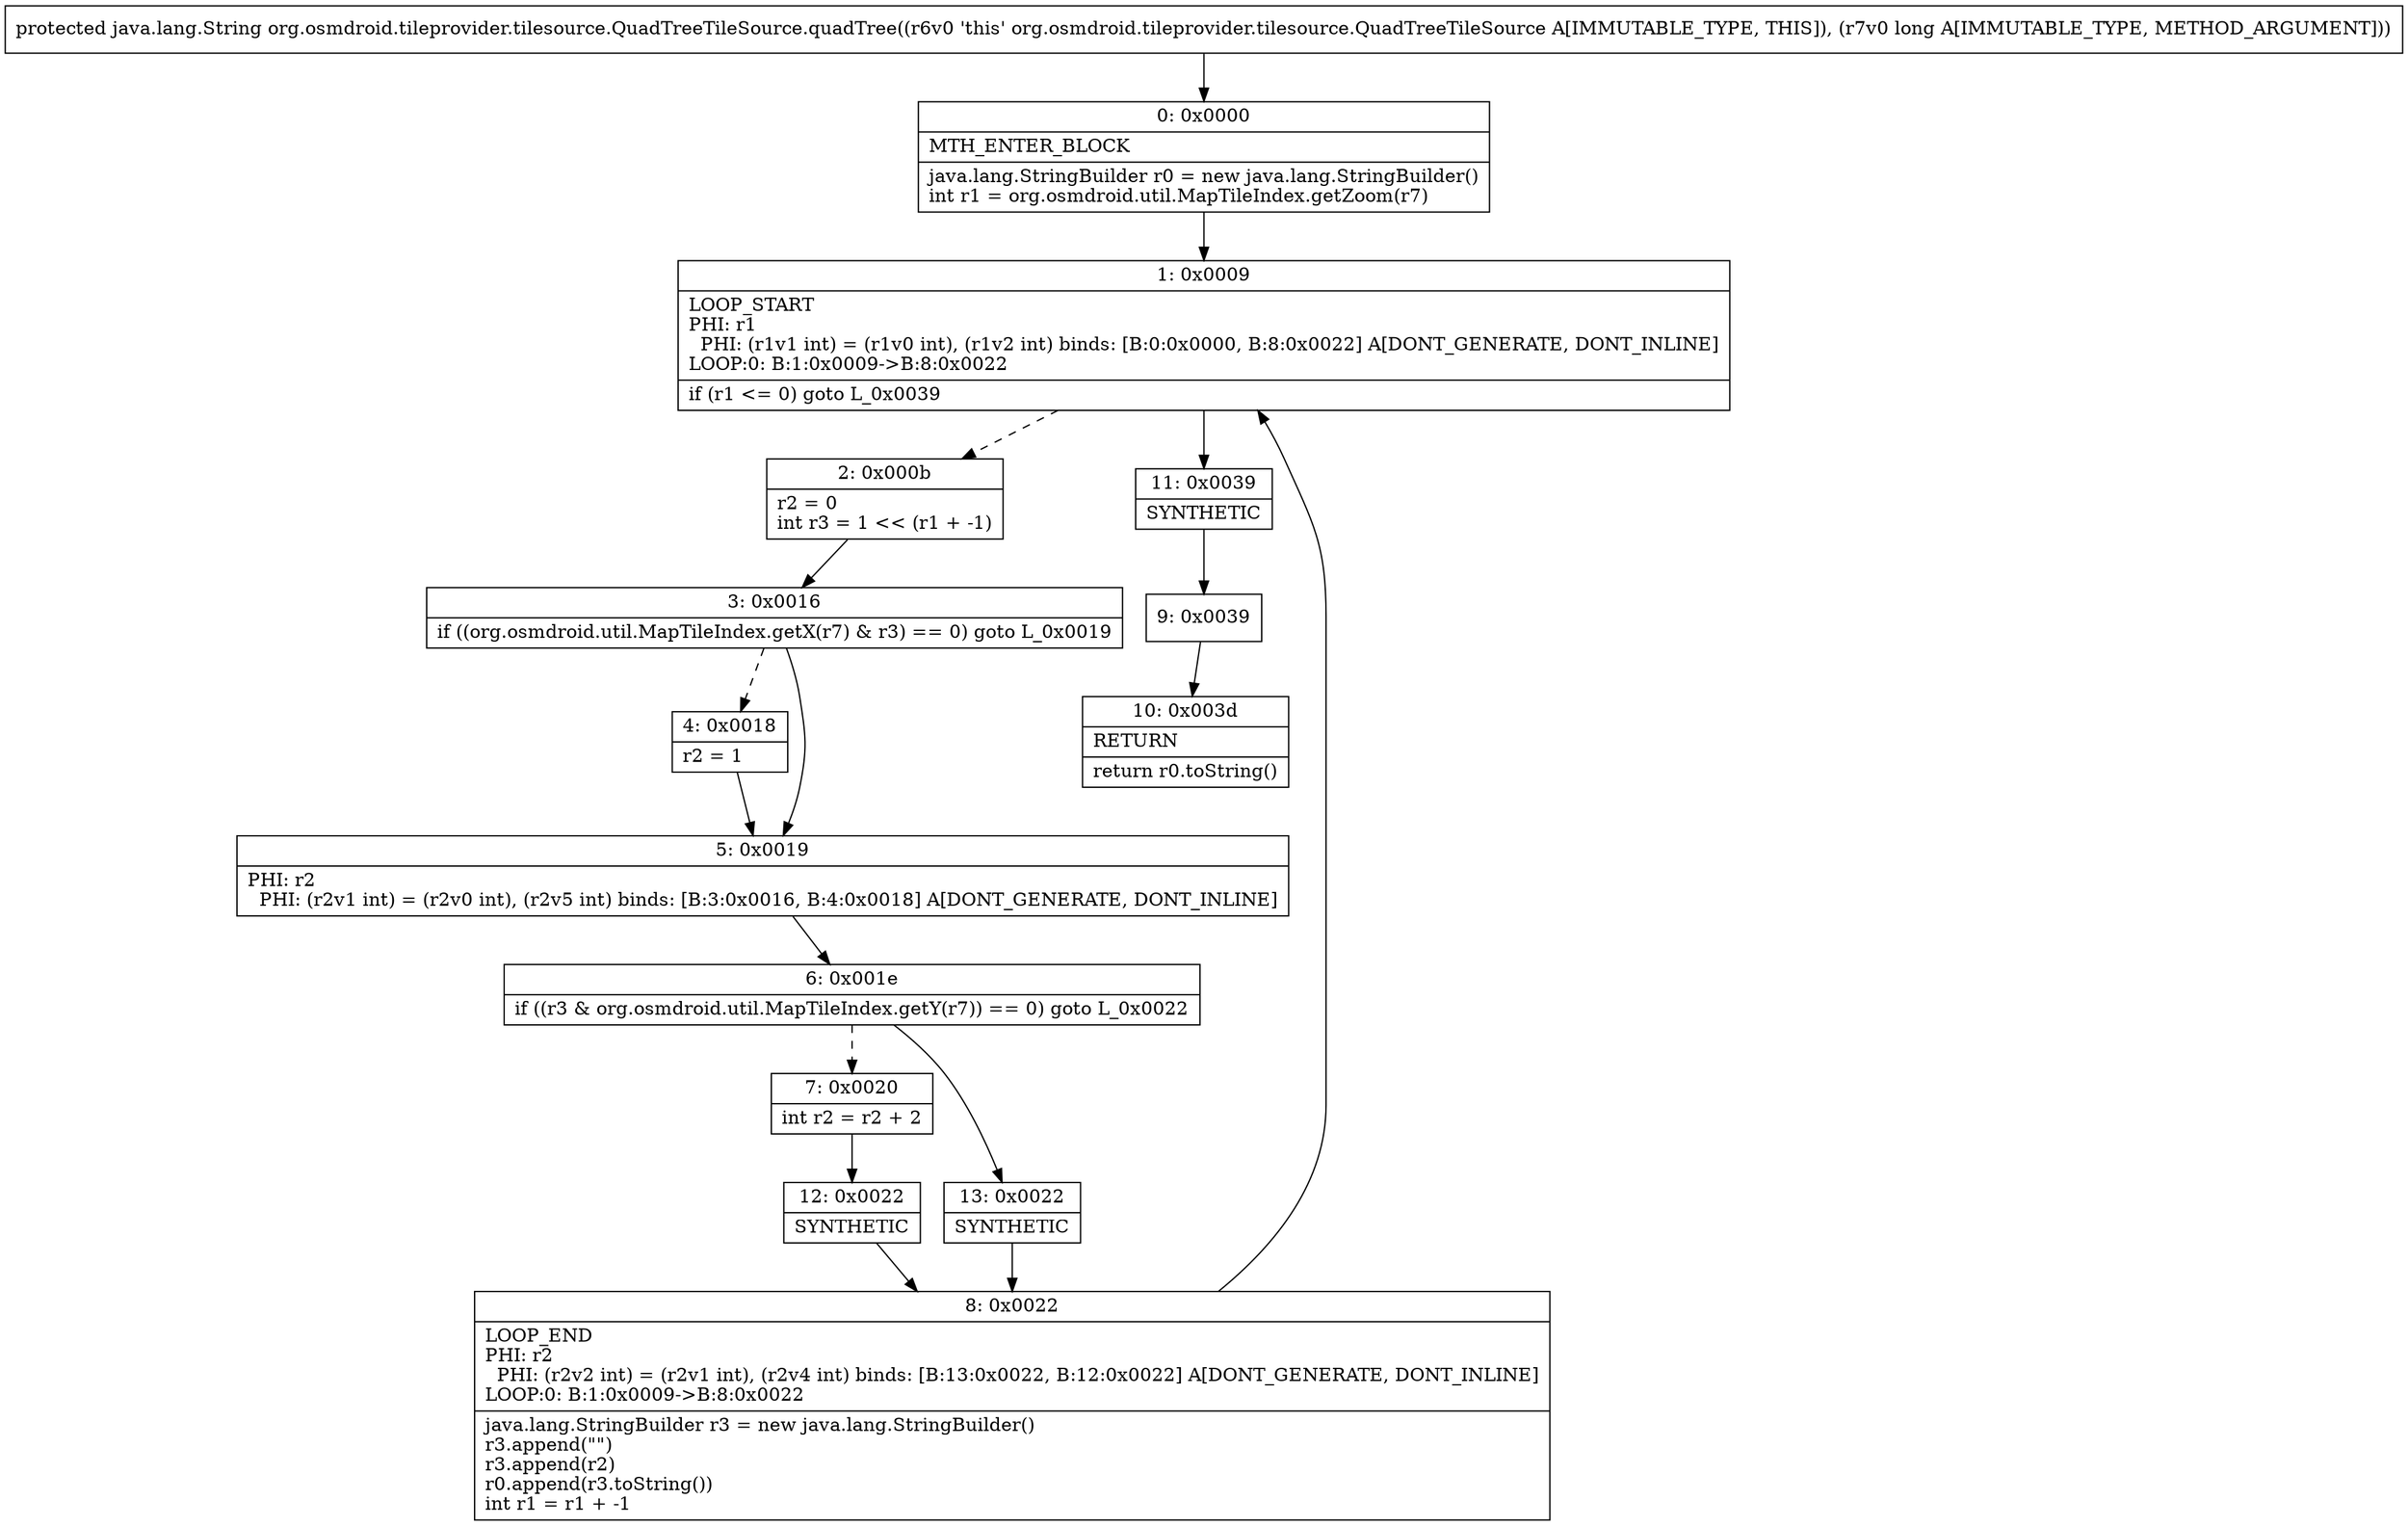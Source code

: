 digraph "CFG fororg.osmdroid.tileprovider.tilesource.QuadTreeTileSource.quadTree(J)Ljava\/lang\/String;" {
Node_0 [shape=record,label="{0\:\ 0x0000|MTH_ENTER_BLOCK\l|java.lang.StringBuilder r0 = new java.lang.StringBuilder()\lint r1 = org.osmdroid.util.MapTileIndex.getZoom(r7)\l}"];
Node_1 [shape=record,label="{1\:\ 0x0009|LOOP_START\lPHI: r1 \l  PHI: (r1v1 int) = (r1v0 int), (r1v2 int) binds: [B:0:0x0000, B:8:0x0022] A[DONT_GENERATE, DONT_INLINE]\lLOOP:0: B:1:0x0009\-\>B:8:0x0022\l|if (r1 \<= 0) goto L_0x0039\l}"];
Node_2 [shape=record,label="{2\:\ 0x000b|r2 = 0\lint r3 = 1 \<\< (r1 + \-1)\l}"];
Node_3 [shape=record,label="{3\:\ 0x0016|if ((org.osmdroid.util.MapTileIndex.getX(r7) & r3) == 0) goto L_0x0019\l}"];
Node_4 [shape=record,label="{4\:\ 0x0018|r2 = 1\l}"];
Node_5 [shape=record,label="{5\:\ 0x0019|PHI: r2 \l  PHI: (r2v1 int) = (r2v0 int), (r2v5 int) binds: [B:3:0x0016, B:4:0x0018] A[DONT_GENERATE, DONT_INLINE]\l}"];
Node_6 [shape=record,label="{6\:\ 0x001e|if ((r3 & org.osmdroid.util.MapTileIndex.getY(r7)) == 0) goto L_0x0022\l}"];
Node_7 [shape=record,label="{7\:\ 0x0020|int r2 = r2 + 2\l}"];
Node_8 [shape=record,label="{8\:\ 0x0022|LOOP_END\lPHI: r2 \l  PHI: (r2v2 int) = (r2v1 int), (r2v4 int) binds: [B:13:0x0022, B:12:0x0022] A[DONT_GENERATE, DONT_INLINE]\lLOOP:0: B:1:0x0009\-\>B:8:0x0022\l|java.lang.StringBuilder r3 = new java.lang.StringBuilder()\lr3.append(\"\")\lr3.append(r2)\lr0.append(r3.toString())\lint r1 = r1 + \-1\l}"];
Node_9 [shape=record,label="{9\:\ 0x0039}"];
Node_10 [shape=record,label="{10\:\ 0x003d|RETURN\l|return r0.toString()\l}"];
Node_11 [shape=record,label="{11\:\ 0x0039|SYNTHETIC\l}"];
Node_12 [shape=record,label="{12\:\ 0x0022|SYNTHETIC\l}"];
Node_13 [shape=record,label="{13\:\ 0x0022|SYNTHETIC\l}"];
MethodNode[shape=record,label="{protected java.lang.String org.osmdroid.tileprovider.tilesource.QuadTreeTileSource.quadTree((r6v0 'this' org.osmdroid.tileprovider.tilesource.QuadTreeTileSource A[IMMUTABLE_TYPE, THIS]), (r7v0 long A[IMMUTABLE_TYPE, METHOD_ARGUMENT])) }"];
MethodNode -> Node_0;
Node_0 -> Node_1;
Node_1 -> Node_2[style=dashed];
Node_1 -> Node_11;
Node_2 -> Node_3;
Node_3 -> Node_4[style=dashed];
Node_3 -> Node_5;
Node_4 -> Node_5;
Node_5 -> Node_6;
Node_6 -> Node_7[style=dashed];
Node_6 -> Node_13;
Node_7 -> Node_12;
Node_8 -> Node_1;
Node_9 -> Node_10;
Node_11 -> Node_9;
Node_12 -> Node_8;
Node_13 -> Node_8;
}

